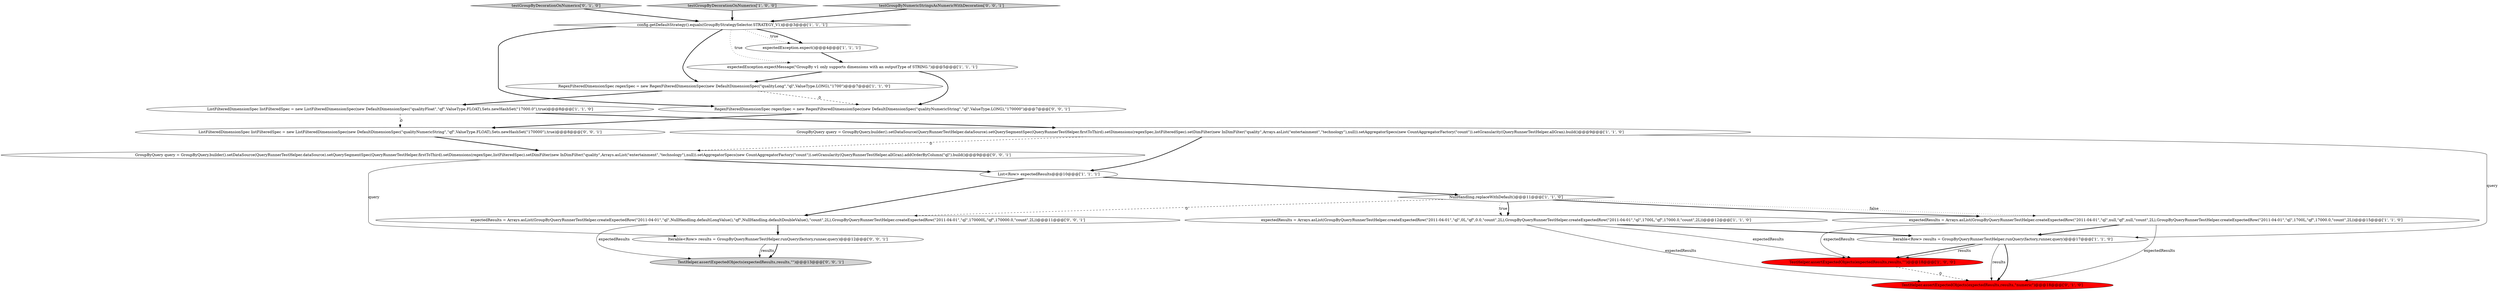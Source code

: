 digraph {
13 [style = filled, label = "testGroupByDecorationOnNumerics['0', '1', '0']", fillcolor = lightgray, shape = diamond image = "AAA0AAABBB2BBB"];
11 [style = filled, label = "RegexFilteredDimensionSpec regexSpec = new RegexFilteredDimensionSpec(new DefaultDimensionSpec(\"qualityLong\",\"ql\",ValueType.LONG),\"1700\")@@@7@@@['1', '1', '0']", fillcolor = white, shape = ellipse image = "AAA0AAABBB1BBB"];
14 [style = filled, label = "TestHelper.assertExpectedObjects(expectedResults,results,\"numeric\")@@@18@@@['0', '1', '0']", fillcolor = red, shape = ellipse image = "AAA1AAABBB2BBB"];
7 [style = filled, label = "GroupByQuery query = GroupByQuery.builder().setDataSource(QueryRunnerTestHelper.dataSource).setQuerySegmentSpec(QueryRunnerTestHelper.firstToThird).setDimensions(regexSpec,listFilteredSpec).setDimFilter(new InDimFilter(\"quality\",Arrays.asList(\"entertainment\",\"technology\"),null)).setAggregatorSpecs(new CountAggregatorFactory(\"count\")).setGranularity(QueryRunnerTestHelper.allGran).build()@@@9@@@['1', '1', '0']", fillcolor = white, shape = ellipse image = "AAA0AAABBB1BBB"];
0 [style = filled, label = "List<Row> expectedResults@@@10@@@['1', '1', '1']", fillcolor = white, shape = ellipse image = "AAA0AAABBB1BBB"];
16 [style = filled, label = "TestHelper.assertExpectedObjects(expectedResults,results,\"\")@@@13@@@['0', '0', '1']", fillcolor = lightgray, shape = ellipse image = "AAA0AAABBB3BBB"];
8 [style = filled, label = "testGroupByDecorationOnNumerics['1', '0', '0']", fillcolor = lightgray, shape = diamond image = "AAA0AAABBB1BBB"];
18 [style = filled, label = "testGroupByNumericStringsAsNumericWithDecoration['0', '0', '1']", fillcolor = lightgray, shape = diamond image = "AAA0AAABBB3BBB"];
10 [style = filled, label = "expectedResults = Arrays.asList(GroupByQueryRunnerTestHelper.createExpectedRow(\"2011-04-01\",\"ql\",null,\"qf\",null,\"count\",2L),GroupByQueryRunnerTestHelper.createExpectedRow(\"2011-04-01\",\"ql\",1700L,\"qf\",17000.0,\"count\",2L))@@@15@@@['1', '1', '0']", fillcolor = white, shape = ellipse image = "AAA0AAABBB1BBB"];
2 [style = filled, label = "expectedResults = Arrays.asList(GroupByQueryRunnerTestHelper.createExpectedRow(\"2011-04-01\",\"ql\",0L,\"qf\",0.0,\"count\",2L),GroupByQueryRunnerTestHelper.createExpectedRow(\"2011-04-01\",\"ql\",1700L,\"qf\",17000.0,\"count\",2L))@@@12@@@['1', '1', '0']", fillcolor = white, shape = ellipse image = "AAA0AAABBB1BBB"];
19 [style = filled, label = "GroupByQuery query = GroupByQuery.builder().setDataSource(QueryRunnerTestHelper.dataSource).setQuerySegmentSpec(QueryRunnerTestHelper.firstToThird).setDimensions(regexSpec,listFilteredSpec).setDimFilter(new InDimFilter(\"quality\",Arrays.asList(\"entertainment\",\"technology\"),null)).setAggregatorSpecs(new CountAggregatorFactory(\"count\")).setGranularity(QueryRunnerTestHelper.allGran).addOrderByColumn(\"ql\").build()@@@9@@@['0', '0', '1']", fillcolor = white, shape = ellipse image = "AAA0AAABBB3BBB"];
20 [style = filled, label = "ListFilteredDimensionSpec listFilteredSpec = new ListFilteredDimensionSpec(new DefaultDimensionSpec(\"qualityNumericString\",\"qf\",ValueType.FLOAT),Sets.newHashSet(\"170000\"),true)@@@8@@@['0', '0', '1']", fillcolor = white, shape = ellipse image = "AAA0AAABBB3BBB"];
5 [style = filled, label = "config.getDefaultStrategy().equals(GroupByStrategySelector.STRATEGY_V1)@@@3@@@['1', '1', '1']", fillcolor = white, shape = diamond image = "AAA0AAABBB1BBB"];
9 [style = filled, label = "expectedException.expectMessage(\"GroupBy v1 only supports dimensions with an outputType of STRING.\")@@@5@@@['1', '1', '1']", fillcolor = white, shape = ellipse image = "AAA0AAABBB1BBB"];
4 [style = filled, label = "ListFilteredDimensionSpec listFilteredSpec = new ListFilteredDimensionSpec(new DefaultDimensionSpec(\"qualityFloat\",\"qf\",ValueType.FLOAT),Sets.newHashSet(\"17000.0\"),true)@@@8@@@['1', '1', '0']", fillcolor = white, shape = ellipse image = "AAA0AAABBB1BBB"];
17 [style = filled, label = "expectedResults = Arrays.asList(GroupByQueryRunnerTestHelper.createExpectedRow(\"2011-04-01\",\"ql\",NullHandling.defaultLongValue(),\"qf\",NullHandling.defaultDoubleValue(),\"count\",2L),GroupByQueryRunnerTestHelper.createExpectedRow(\"2011-04-01\",\"ql\",170000L,\"qf\",170000.0,\"count\",2L))@@@11@@@['0', '0', '1']", fillcolor = white, shape = ellipse image = "AAA0AAABBB3BBB"];
1 [style = filled, label = "NullHandling.replaceWithDefault()@@@11@@@['1', '1', '0']", fillcolor = white, shape = diamond image = "AAA0AAABBB1BBB"];
6 [style = filled, label = "TestHelper.assertExpectedObjects(expectedResults,results,\"\")@@@18@@@['1', '0', '0']", fillcolor = red, shape = ellipse image = "AAA1AAABBB1BBB"];
21 [style = filled, label = "Iterable<Row> results = GroupByQueryRunnerTestHelper.runQuery(factory,runner,query)@@@12@@@['0', '0', '1']", fillcolor = white, shape = ellipse image = "AAA0AAABBB3BBB"];
12 [style = filled, label = "Iterable<Row> results = GroupByQueryRunnerTestHelper.runQuery(factory,runner,query)@@@17@@@['1', '1', '0']", fillcolor = white, shape = ellipse image = "AAA0AAABBB1BBB"];
15 [style = filled, label = "RegexFilteredDimensionSpec regexSpec = new RegexFilteredDimensionSpec(new DefaultDimensionSpec(\"qualityNumericString\",\"ql\",ValueType.LONG),\"170000\")@@@7@@@['0', '0', '1']", fillcolor = white, shape = ellipse image = "AAA0AAABBB3BBB"];
3 [style = filled, label = "expectedException.expect()@@@4@@@['1', '1', '1']", fillcolor = white, shape = ellipse image = "AAA0AAABBB1BBB"];
5->3 [style = bold, label=""];
21->16 [style = solid, label="results"];
9->11 [style = bold, label=""];
7->12 [style = solid, label="query"];
19->21 [style = solid, label="query"];
11->15 [style = dashed, label="0"];
0->17 [style = bold, label=""];
11->4 [style = bold, label=""];
10->14 [style = solid, label="expectedResults"];
5->15 [style = bold, label=""];
7->0 [style = bold, label=""];
5->3 [style = dotted, label="true"];
6->14 [style = dashed, label="0"];
12->6 [style = bold, label=""];
17->16 [style = solid, label="expectedResults"];
10->6 [style = solid, label="expectedResults"];
4->7 [style = bold, label=""];
2->12 [style = bold, label=""];
19->0 [style = bold, label=""];
3->9 [style = bold, label=""];
1->10 [style = dotted, label="false"];
1->17 [style = dashed, label="0"];
8->5 [style = bold, label=""];
7->19 [style = dashed, label="0"];
4->20 [style = dashed, label="0"];
10->12 [style = bold, label=""];
9->15 [style = bold, label=""];
0->1 [style = bold, label=""];
15->20 [style = bold, label=""];
18->5 [style = bold, label=""];
2->14 [style = solid, label="expectedResults"];
12->14 [style = bold, label=""];
13->5 [style = bold, label=""];
21->16 [style = bold, label=""];
5->9 [style = dotted, label="true"];
12->14 [style = solid, label="results"];
12->6 [style = solid, label="results"];
5->11 [style = bold, label=""];
1->2 [style = bold, label=""];
2->6 [style = solid, label="expectedResults"];
1->2 [style = dotted, label="true"];
20->19 [style = bold, label=""];
1->10 [style = bold, label=""];
17->21 [style = bold, label=""];
}
